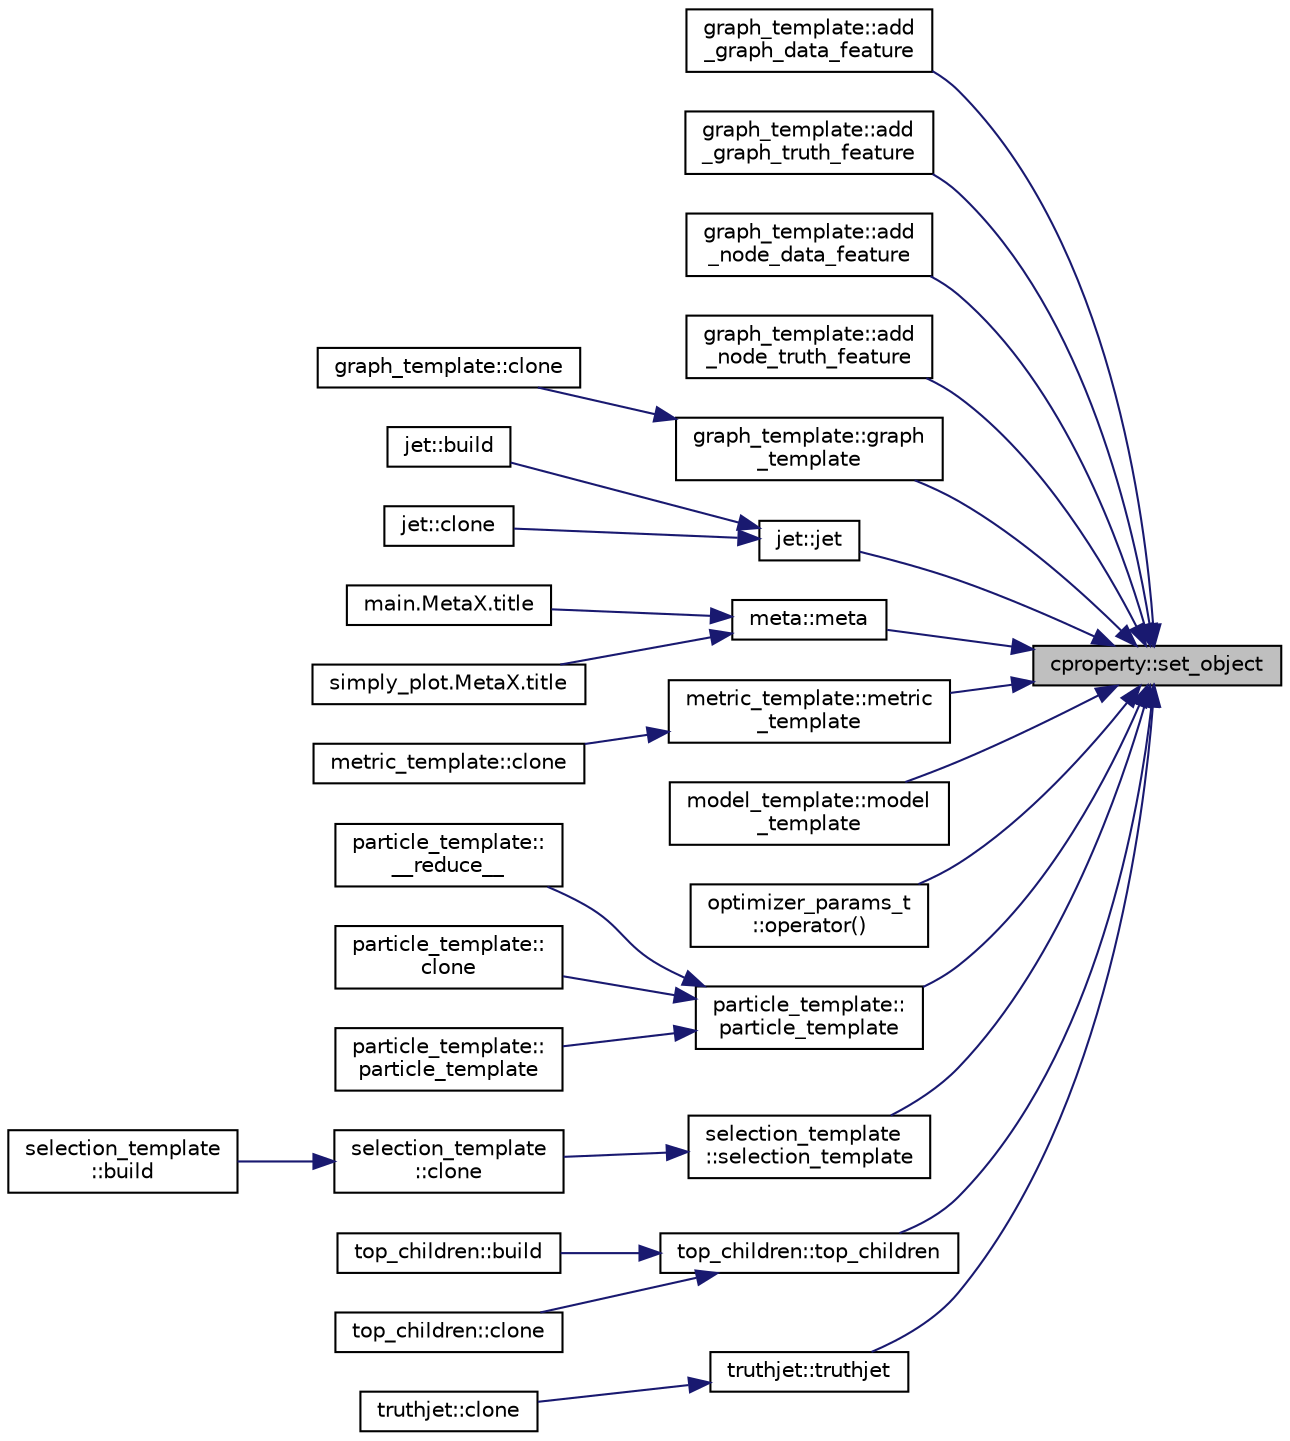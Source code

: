 digraph "cproperty::set_object"
{
 // INTERACTIVE_SVG=YES
 // LATEX_PDF_SIZE
  edge [fontname="Helvetica",fontsize="10",labelfontname="Helvetica",labelfontsize="10"];
  node [fontname="Helvetica",fontsize="10",shape=record];
  rankdir="RL";
  Node1 [label="cproperty::set_object",height=0.2,width=0.4,color="black", fillcolor="grey75", style="filled", fontcolor="black",tooltip=" "];
  Node1 -> Node2 [dir="back",color="midnightblue",fontsize="10",style="solid",fontname="Helvetica"];
  Node2 [label="graph_template::add\l_graph_data_feature",height=0.2,width=0.4,color="black", fillcolor="white", style="filled",URL="$classgraph__template.html#a1a49a06e30768be2815531f478dbb035",tooltip=" "];
  Node1 -> Node3 [dir="back",color="midnightblue",fontsize="10",style="solid",fontname="Helvetica"];
  Node3 [label="graph_template::add\l_graph_truth_feature",height=0.2,width=0.4,color="black", fillcolor="white", style="filled",URL="$classgraph__template.html#aa76fa2728ad46132846ae09e9db93386",tooltip=" "];
  Node1 -> Node4 [dir="back",color="midnightblue",fontsize="10",style="solid",fontname="Helvetica"];
  Node4 [label="graph_template::add\l_node_data_feature",height=0.2,width=0.4,color="black", fillcolor="white", style="filled",URL="$classgraph__template.html#aa9d58009001be66e52c75e95357860ac",tooltip=" "];
  Node1 -> Node5 [dir="back",color="midnightblue",fontsize="10",style="solid",fontname="Helvetica"];
  Node5 [label="graph_template::add\l_node_truth_feature",height=0.2,width=0.4,color="black", fillcolor="white", style="filled",URL="$classgraph__template.html#ad9f0102011d63e5571bb52e25c5d440e",tooltip=" "];
  Node1 -> Node6 [dir="back",color="midnightblue",fontsize="10",style="solid",fontname="Helvetica"];
  Node6 [label="graph_template::graph\l_template",height=0.2,width=0.4,color="black", fillcolor="white", style="filled",URL="$classgraph__template.html#ad496a2818827b70a95f491889b71663a",tooltip=" "];
  Node6 -> Node7 [dir="back",color="midnightblue",fontsize="10",style="solid",fontname="Helvetica"];
  Node7 [label="graph_template::clone",height=0.2,width=0.4,color="black", fillcolor="white", style="filled",URL="$classgraph__template.html#a010ead65c4f69b55b480f425e4f676e6",tooltip=" "];
  Node1 -> Node8 [dir="back",color="midnightblue",fontsize="10",style="solid",fontname="Helvetica"];
  Node8 [label="jet::jet",height=0.2,width=0.4,color="black", fillcolor="white", style="filled",URL="$classjet.html#ae5a7844bf8bad33084fc7514e0567c2d",tooltip=" "];
  Node8 -> Node9 [dir="back",color="midnightblue",fontsize="10",style="solid",fontname="Helvetica"];
  Node9 [label="jet::build",height=0.2,width=0.4,color="black", fillcolor="white", style="filled",URL="$classjet.html#ad202deb7d9e738435479b50f9603f028",tooltip=" "];
  Node8 -> Node10 [dir="back",color="midnightblue",fontsize="10",style="solid",fontname="Helvetica"];
  Node10 [label="jet::clone",height=0.2,width=0.4,color="black", fillcolor="white", style="filled",URL="$classjet.html#a9b32b4a83c16ee51db8745e30ab1b31d",tooltip=" "];
  Node1 -> Node11 [dir="back",color="midnightblue",fontsize="10",style="solid",fontname="Helvetica"];
  Node11 [label="meta::meta",height=0.2,width=0.4,color="black", fillcolor="white", style="filled",URL="$classmeta.html#a63ad3379066eb6b7c8bf7a7ea9ee0783",tooltip="< Public access specifier for the following members."];
  Node11 -> Node12 [dir="back",color="midnightblue",fontsize="10",style="solid",fontname="Helvetica"];
  Node12 [label="main.MetaX.title",height=0.2,width=0.4,color="black", fillcolor="white", style="filled",URL="$classmain_1_1_meta_x.html#a485796f235267703afbef38cd9388014",tooltip=" "];
  Node11 -> Node13 [dir="back",color="midnightblue",fontsize="10",style="solid",fontname="Helvetica"];
  Node13 [label="simply_plot.MetaX.title",height=0.2,width=0.4,color="black", fillcolor="white", style="filled",URL="$classsimply__plot_1_1_meta_x.html#a049d73ffa20c33a86b4e0b3d05fa7b69",tooltip=" "];
  Node1 -> Node14 [dir="back",color="midnightblue",fontsize="10",style="solid",fontname="Helvetica"];
  Node14 [label="metric_template::metric\l_template",height=0.2,width=0.4,color="black", fillcolor="white", style="filled",URL="$classmetric__template.html#a4f076b39d712cc1ed944d25328bcc271",tooltip=" "];
  Node14 -> Node15 [dir="back",color="midnightblue",fontsize="10",style="solid",fontname="Helvetica"];
  Node15 [label="metric_template::clone",height=0.2,width=0.4,color="black", fillcolor="white", style="filled",URL="$classmetric__template.html#ad4020c5c29a7944e9cadd244fd11e952",tooltip=" "];
  Node1 -> Node16 [dir="back",color="midnightblue",fontsize="10",style="solid",fontname="Helvetica"];
  Node16 [label="model_template::model\l_template",height=0.2,width=0.4,color="black", fillcolor="white", style="filled",URL="$classmodel__template.html#af47db8a6a8514fda6e3b714813c07f6d",tooltip="Constructor for the model_template class."];
  Node1 -> Node17 [dir="back",color="midnightblue",fontsize="10",style="solid",fontname="Helvetica"];
  Node17 [label="optimizer_params_t\l::operator()",height=0.2,width=0.4,color="black", fillcolor="white", style="filled",URL="$structoptimizer__params__t.html#a0fb4c5916140e25724ec9e083c60a439",tooltip=" "];
  Node1 -> Node18 [dir="back",color="midnightblue",fontsize="10",style="solid",fontname="Helvetica"];
  Node18 [label="particle_template::\lparticle_template",height=0.2,width=0.4,color="black", fillcolor="white", style="filled",URL="$classparticle__template.html#ab527ed22f6d67969247a0be9dda0165f",tooltip=" "];
  Node18 -> Node19 [dir="back",color="midnightblue",fontsize="10",style="solid",fontname="Helvetica"];
  Node19 [label="particle_template::\l__reduce__",height=0.2,width=0.4,color="black", fillcolor="white", style="filled",URL="$classparticle__template.html#adf7b55df06b7621b0a6bc509f74d22ff",tooltip=" "];
  Node18 -> Node20 [dir="back",color="midnightblue",fontsize="10",style="solid",fontname="Helvetica"];
  Node20 [label="particle_template::\lclone",height=0.2,width=0.4,color="black", fillcolor="white", style="filled",URL="$classparticle__template.html#a6c492ed991c27a61acad61064fa89b3c",tooltip=" "];
  Node18 -> Node21 [dir="back",color="midnightblue",fontsize="10",style="solid",fontname="Helvetica"];
  Node21 [label="particle_template::\lparticle_template",height=0.2,width=0.4,color="black", fillcolor="white", style="filled",URL="$classparticle__template.html#a2d7af9375684f6cc0b217d29a24aaff3",tooltip=" "];
  Node1 -> Node22 [dir="back",color="midnightblue",fontsize="10",style="solid",fontname="Helvetica"];
  Node22 [label="selection_template\l::selection_template",height=0.2,width=0.4,color="black", fillcolor="white", style="filled",URL="$classselection__template.html#a4562a7ab32d93b5f2ca8a232a244041c",tooltip=" "];
  Node22 -> Node23 [dir="back",color="midnightblue",fontsize="10",style="solid",fontname="Helvetica"];
  Node23 [label="selection_template\l::clone",height=0.2,width=0.4,color="black", fillcolor="white", style="filled",URL="$classselection__template.html#a094ce1eb2b6463f88a8ad5f7dfd8e4b6",tooltip=" "];
  Node23 -> Node24 [dir="back",color="midnightblue",fontsize="10",style="solid",fontname="Helvetica"];
  Node24 [label="selection_template\l::build",height=0.2,width=0.4,color="black", fillcolor="white", style="filled",URL="$classselection__template.html#ae24cee9f302d7509a7009daea0bf0616",tooltip=" "];
  Node1 -> Node25 [dir="back",color="midnightblue",fontsize="10",style="solid",fontname="Helvetica"];
  Node25 [label="top_children::top_children",height=0.2,width=0.4,color="black", fillcolor="white", style="filled",URL="$classtop__children.html#a0479039c51f146cc0886e1dec06c48d7",tooltip=" "];
  Node25 -> Node26 [dir="back",color="midnightblue",fontsize="10",style="solid",fontname="Helvetica"];
  Node26 [label="top_children::build",height=0.2,width=0.4,color="black", fillcolor="white", style="filled",URL="$classtop__children.html#ab3a800b533a310ac646c1eb794cfdcb3",tooltip=" "];
  Node25 -> Node27 [dir="back",color="midnightblue",fontsize="10",style="solid",fontname="Helvetica"];
  Node27 [label="top_children::clone",height=0.2,width=0.4,color="black", fillcolor="white", style="filled",URL="$classtop__children.html#a12db70c4c4123244135aaf38e34a0187",tooltip=" "];
  Node1 -> Node28 [dir="back",color="midnightblue",fontsize="10",style="solid",fontname="Helvetica"];
  Node28 [label="truthjet::truthjet",height=0.2,width=0.4,color="black", fillcolor="white", style="filled",URL="$classtruthjet.html#ad7c0e9521876a9e5d3a74dfbcd47fdee",tooltip=" "];
  Node28 -> Node29 [dir="back",color="midnightblue",fontsize="10",style="solid",fontname="Helvetica"];
  Node29 [label="truthjet::clone",height=0.2,width=0.4,color="black", fillcolor="white", style="filled",URL="$classtruthjet.html#a4f20e1e16ba3e64d085530b455250191",tooltip=" "];
}

